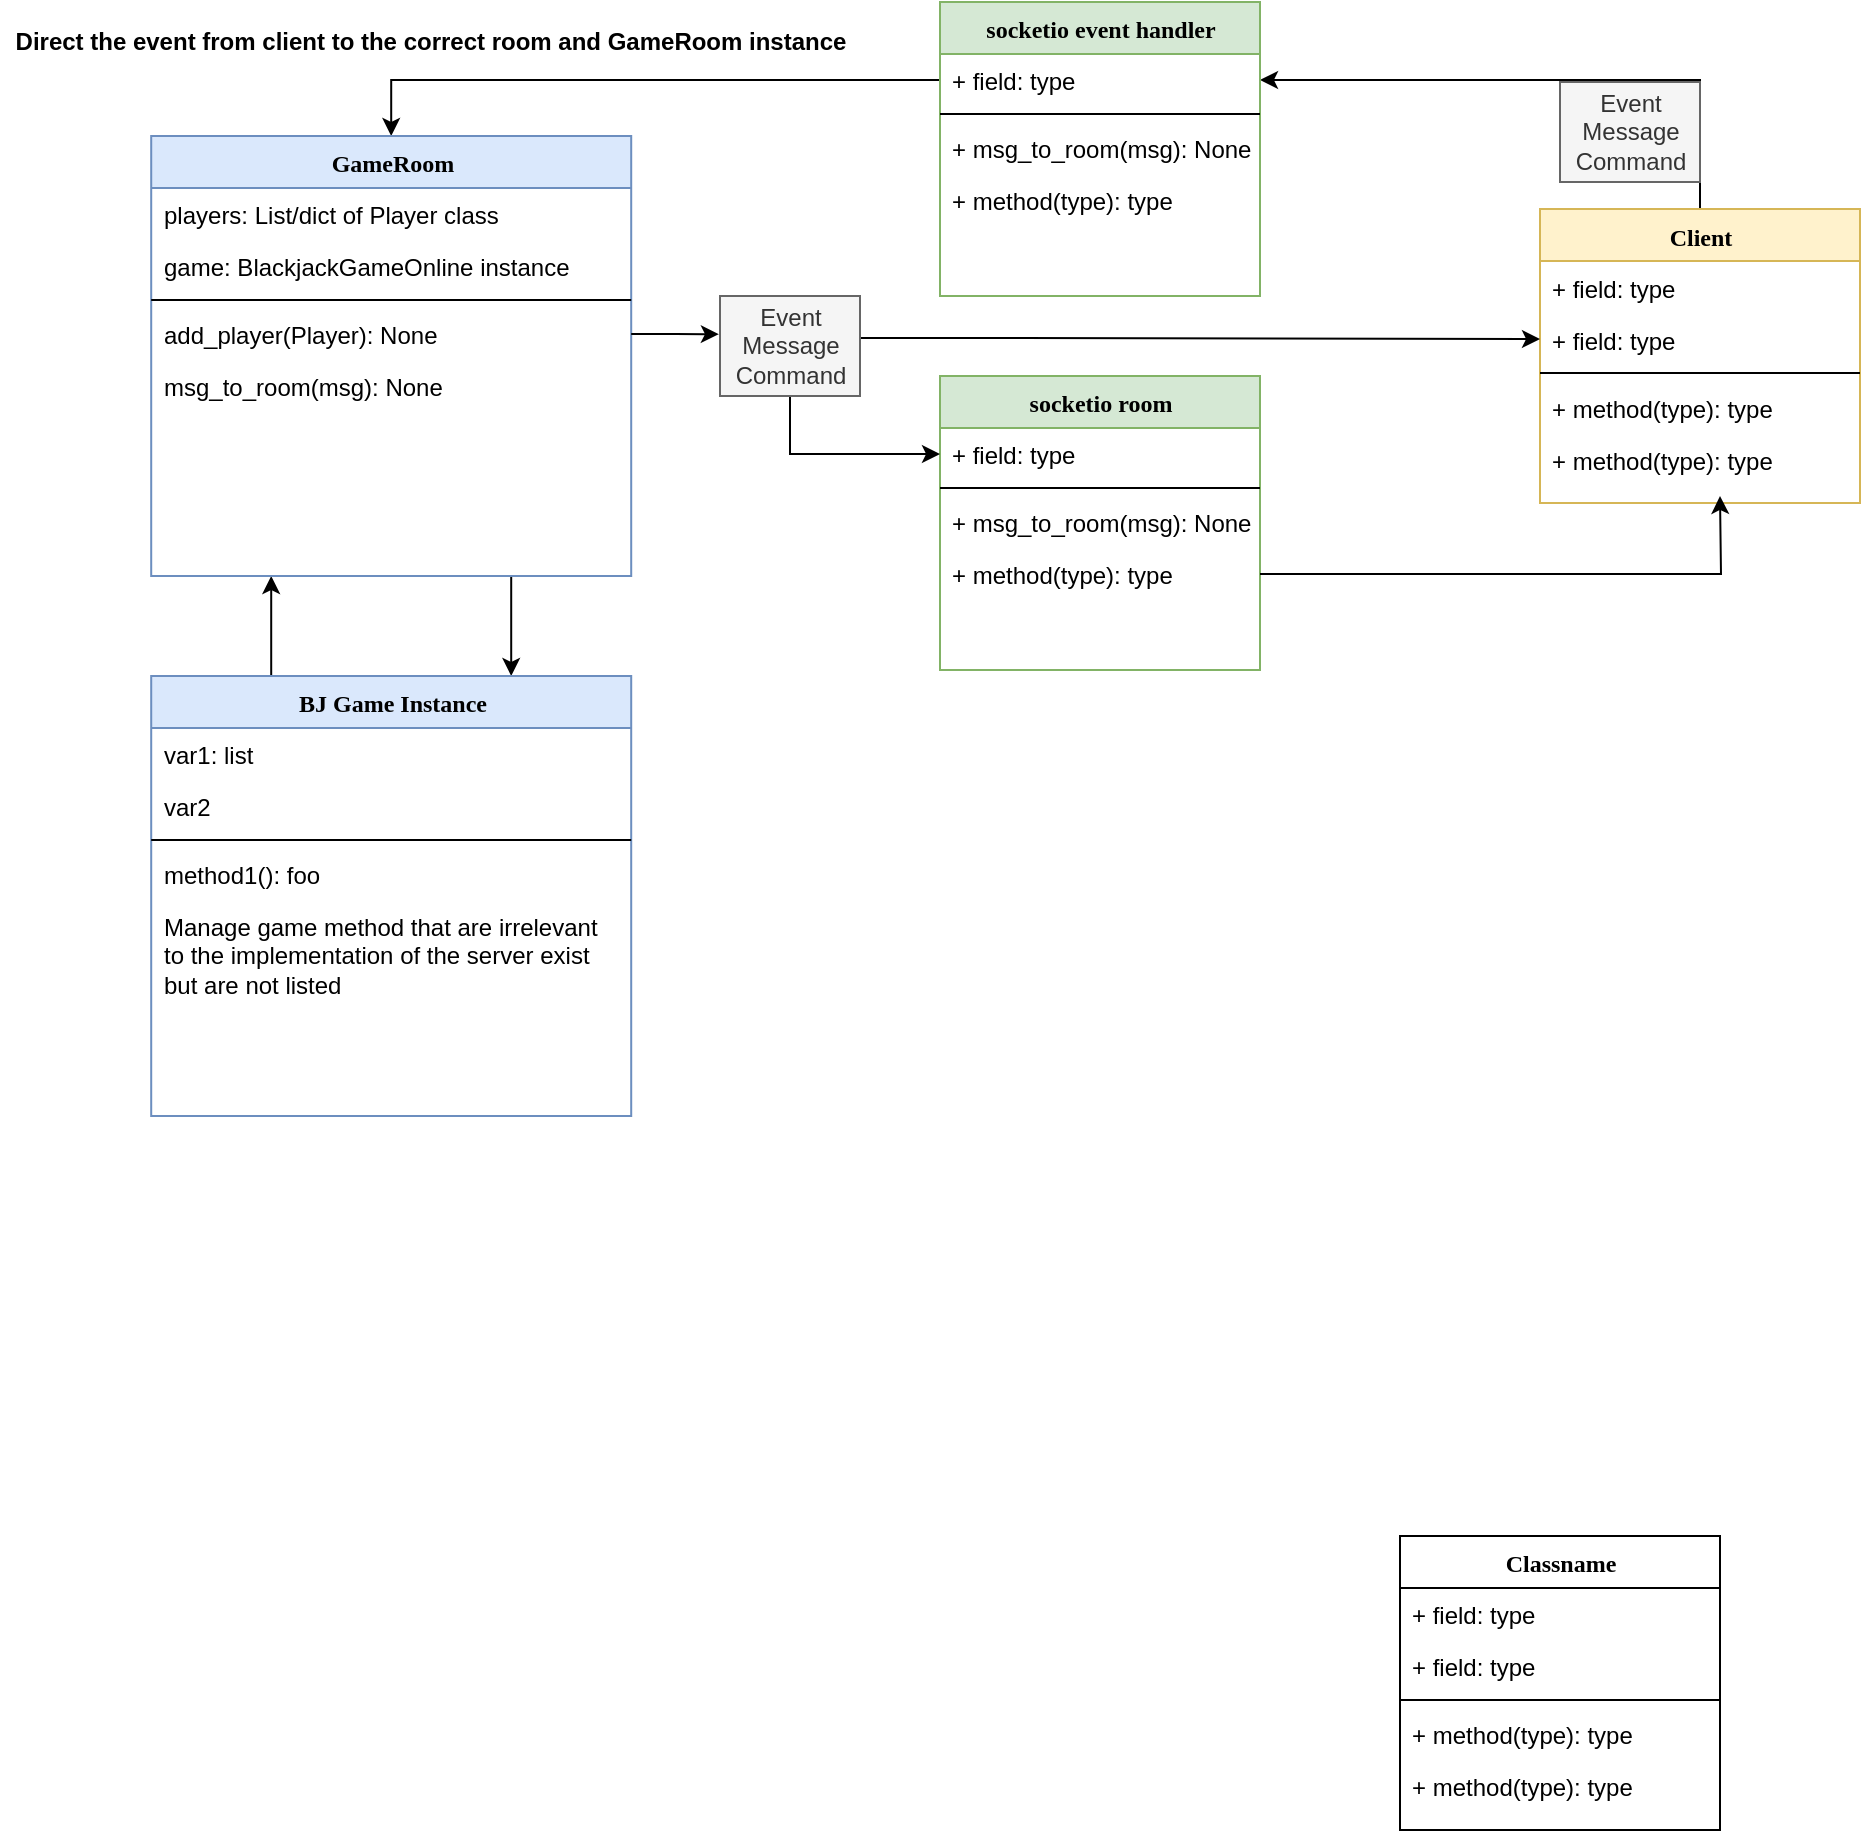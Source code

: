 <mxfile version="13.7.9" type="github">
  <diagram name="Page-1" id="9f46799a-70d6-7492-0946-bef42562c5a5">
    <mxGraphModel dx="1000" dy="1475" grid="1" gridSize="10" guides="1" tooltips="1" connect="1" arrows="1" fold="1" page="1" pageScale="1" pageWidth="1100" pageHeight="850" background="#ffffff" math="0" shadow="0">
      <root>
        <mxCell id="0" />
        <mxCell id="1" parent="0" />
        <mxCell id="c1-qdXzqwXcxVf9ZJ5GA-60" style="edgeStyle=orthogonalEdgeStyle;rounded=0;orthogonalLoop=1;jettySize=auto;html=1;exitX=0.5;exitY=0;exitDx=0;exitDy=0;entryX=1;entryY=0.5;entryDx=0;entryDy=0;" edge="1" parent="1" source="c1-qdXzqwXcxVf9ZJ5GA-22" target="c1-qdXzqwXcxVf9ZJ5GA-54">
          <mxGeometry relative="1" as="geometry">
            <mxPoint x="1000" y="-160" as="targetPoint" />
          </mxGeometry>
        </mxCell>
        <mxCell id="c1-qdXzqwXcxVf9ZJ5GA-28" value="socketio room" style="swimlane;html=1;fontStyle=1;align=center;verticalAlign=top;childLayout=stackLayout;horizontal=1;startSize=26;horizontalStack=0;resizeParent=1;resizeLast=0;collapsible=1;marginBottom=0;swimlaneFillColor=#ffffff;rounded=0;shadow=0;comic=0;labelBackgroundColor=none;strokeWidth=1;fillColor=#d5e8d4;fontFamily=Verdana;fontSize=12;strokeColor=#82b366;" vertex="1" parent="1">
          <mxGeometry x="640" y="40.0" width="160" height="147" as="geometry" />
        </mxCell>
        <mxCell id="c1-qdXzqwXcxVf9ZJ5GA-30" value="+ field: type" style="text;html=1;strokeColor=none;fillColor=none;align=left;verticalAlign=top;spacingLeft=4;spacingRight=4;whiteSpace=wrap;overflow=hidden;rotatable=0;points=[[0,0.5],[1,0.5]];portConstraint=eastwest;" vertex="1" parent="c1-qdXzqwXcxVf9ZJ5GA-28">
          <mxGeometry y="26" width="160" height="26" as="geometry" />
        </mxCell>
        <mxCell id="c1-qdXzqwXcxVf9ZJ5GA-31" value="" style="line;html=1;strokeWidth=1;fillColor=none;align=left;verticalAlign=middle;spacingTop=-1;spacingLeft=3;spacingRight=3;rotatable=0;labelPosition=right;points=[];portConstraint=eastwest;" vertex="1" parent="c1-qdXzqwXcxVf9ZJ5GA-28">
          <mxGeometry y="52" width="160" height="8" as="geometry" />
        </mxCell>
        <mxCell id="c1-qdXzqwXcxVf9ZJ5GA-32" value="+ msg_to_room(msg): None" style="text;html=1;strokeColor=none;fillColor=none;align=left;verticalAlign=top;spacingLeft=4;spacingRight=4;whiteSpace=wrap;overflow=hidden;rotatable=0;points=[[0,0.5],[1,0.5]];portConstraint=eastwest;" vertex="1" parent="c1-qdXzqwXcxVf9ZJ5GA-28">
          <mxGeometry y="60" width="160" height="26" as="geometry" />
        </mxCell>
        <mxCell id="c1-qdXzqwXcxVf9ZJ5GA-33" value="+ method(type): type" style="text;html=1;strokeColor=none;fillColor=none;align=left;verticalAlign=top;spacingLeft=4;spacingRight=4;whiteSpace=wrap;overflow=hidden;rotatable=0;points=[[0,0.5],[1,0.5]];portConstraint=eastwest;" vertex="1" parent="c1-qdXzqwXcxVf9ZJ5GA-28">
          <mxGeometry y="86" width="160" height="26" as="geometry" />
        </mxCell>
        <mxCell id="78961159f06e98e8-108" value="Classname" style="swimlane;html=1;fontStyle=1;align=center;verticalAlign=top;childLayout=stackLayout;horizontal=1;startSize=26;horizontalStack=0;resizeParent=1;resizeLast=0;collapsible=1;marginBottom=0;swimlaneFillColor=#ffffff;rounded=0;shadow=0;comic=0;labelBackgroundColor=none;strokeWidth=1;fillColor=none;fontFamily=Verdana;fontSize=12" parent="1" vertex="1">
          <mxGeometry x="870" y="620.0" width="160" height="147" as="geometry" />
        </mxCell>
        <mxCell id="78961159f06e98e8-109" value="+ field: type" style="text;html=1;strokeColor=none;fillColor=none;align=left;verticalAlign=top;spacingLeft=4;spacingRight=4;whiteSpace=wrap;overflow=hidden;rotatable=0;points=[[0,0.5],[1,0.5]];portConstraint=eastwest;" parent="78961159f06e98e8-108" vertex="1">
          <mxGeometry y="26" width="160" height="26" as="geometry" />
        </mxCell>
        <mxCell id="78961159f06e98e8-110" value="+ field: type" style="text;html=1;strokeColor=none;fillColor=none;align=left;verticalAlign=top;spacingLeft=4;spacingRight=4;whiteSpace=wrap;overflow=hidden;rotatable=0;points=[[0,0.5],[1,0.5]];portConstraint=eastwest;" parent="78961159f06e98e8-108" vertex="1">
          <mxGeometry y="52" width="160" height="26" as="geometry" />
        </mxCell>
        <mxCell id="78961159f06e98e8-116" value="" style="line;html=1;strokeWidth=1;fillColor=none;align=left;verticalAlign=middle;spacingTop=-1;spacingLeft=3;spacingRight=3;rotatable=0;labelPosition=right;points=[];portConstraint=eastwest;" parent="78961159f06e98e8-108" vertex="1">
          <mxGeometry y="78" width="160" height="8" as="geometry" />
        </mxCell>
        <mxCell id="78961159f06e98e8-117" value="+ method(type): type" style="text;html=1;strokeColor=none;fillColor=none;align=left;verticalAlign=top;spacingLeft=4;spacingRight=4;whiteSpace=wrap;overflow=hidden;rotatable=0;points=[[0,0.5],[1,0.5]];portConstraint=eastwest;" parent="78961159f06e98e8-108" vertex="1">
          <mxGeometry y="86" width="160" height="26" as="geometry" />
        </mxCell>
        <mxCell id="78961159f06e98e8-120" value="+ method(type): type" style="text;html=1;strokeColor=none;fillColor=none;align=left;verticalAlign=top;spacingLeft=4;spacingRight=4;whiteSpace=wrap;overflow=hidden;rotatable=0;points=[[0,0.5],[1,0.5]];portConstraint=eastwest;" parent="78961159f06e98e8-108" vertex="1">
          <mxGeometry y="112" width="160" height="26" as="geometry" />
        </mxCell>
        <mxCell id="c1-qdXzqwXcxVf9ZJ5GA-45" style="edgeStyle=orthogonalEdgeStyle;rounded=0;orthogonalLoop=1;jettySize=auto;html=1;exitX=0.75;exitY=1;exitDx=0;exitDy=0;entryX=0.75;entryY=0;entryDx=0;entryDy=0;" edge="1" parent="1" source="c1-qdXzqwXcxVf9ZJ5GA-1" target="c1-qdXzqwXcxVf9ZJ5GA-39">
          <mxGeometry relative="1" as="geometry" />
        </mxCell>
        <mxCell id="c1-qdXzqwXcxVf9ZJ5GA-46" style="edgeStyle=orthogonalEdgeStyle;rounded=0;orthogonalLoop=1;jettySize=auto;html=1;exitX=0.25;exitY=0;exitDx=0;exitDy=0;entryX=0.25;entryY=1;entryDx=0;entryDy=0;" edge="1" parent="1" source="c1-qdXzqwXcxVf9ZJ5GA-39" target="c1-qdXzqwXcxVf9ZJ5GA-1">
          <mxGeometry relative="1" as="geometry" />
        </mxCell>
        <mxCell id="c1-qdXzqwXcxVf9ZJ5GA-59" style="edgeStyle=orthogonalEdgeStyle;rounded=0;orthogonalLoop=1;jettySize=auto;html=1;exitX=0;exitY=0.5;exitDx=0;exitDy=0;entryX=0.5;entryY=0;entryDx=0;entryDy=0;" edge="1" parent="1" source="c1-qdXzqwXcxVf9ZJ5GA-54" target="c1-qdXzqwXcxVf9ZJ5GA-1">
          <mxGeometry relative="1" as="geometry" />
        </mxCell>
        <mxCell id="c1-qdXzqwXcxVf9ZJ5GA-61" value="Direct the event from client to the correct room and GameRoom instance" style="text;html=1;align=center;verticalAlign=middle;resizable=0;points=[];autosize=1;fontStyle=1" vertex="1" parent="1">
          <mxGeometry x="170" y="-137" width="430" height="20" as="geometry" />
        </mxCell>
        <mxCell id="c1-qdXzqwXcxVf9ZJ5GA-63" value="Event&lt;br&gt;Message&lt;br&gt;Command" style="text;html=1;align=center;verticalAlign=middle;resizable=0;points=[];autosize=1;fillColor=#f5f5f5;strokeColor=#666666;fontColor=#333333;" vertex="1" parent="1">
          <mxGeometry x="950" y="-107" width="70" height="50" as="geometry" />
        </mxCell>
        <mxCell id="c1-qdXzqwXcxVf9ZJ5GA-53" value="socketio event handler" style="swimlane;html=1;fontStyle=1;align=center;verticalAlign=top;childLayout=stackLayout;horizontal=1;startSize=26;horizontalStack=0;resizeParent=1;resizeLast=0;collapsible=1;marginBottom=0;swimlaneFillColor=#ffffff;rounded=0;shadow=0;comic=0;labelBackgroundColor=none;strokeWidth=1;fillColor=#d5e8d4;fontFamily=Verdana;fontSize=12;strokeColor=#82b366;" vertex="1" parent="1">
          <mxGeometry x="640" y="-147.0" width="160" height="147" as="geometry" />
        </mxCell>
        <mxCell id="c1-qdXzqwXcxVf9ZJ5GA-54" value="+ field: type" style="text;html=1;strokeColor=none;fillColor=none;align=left;verticalAlign=top;spacingLeft=4;spacingRight=4;whiteSpace=wrap;overflow=hidden;rotatable=0;points=[[0,0.5],[1,0.5]];portConstraint=eastwest;" vertex="1" parent="c1-qdXzqwXcxVf9ZJ5GA-53">
          <mxGeometry y="26" width="160" height="26" as="geometry" />
        </mxCell>
        <mxCell id="c1-qdXzqwXcxVf9ZJ5GA-55" value="" style="line;html=1;strokeWidth=1;fillColor=none;align=left;verticalAlign=middle;spacingTop=-1;spacingLeft=3;spacingRight=3;rotatable=0;labelPosition=right;points=[];portConstraint=eastwest;" vertex="1" parent="c1-qdXzqwXcxVf9ZJ5GA-53">
          <mxGeometry y="52" width="160" height="8" as="geometry" />
        </mxCell>
        <mxCell id="c1-qdXzqwXcxVf9ZJ5GA-56" value="+ msg_to_room(msg): None" style="text;html=1;strokeColor=none;fillColor=none;align=left;verticalAlign=top;spacingLeft=4;spacingRight=4;whiteSpace=wrap;overflow=hidden;rotatable=0;points=[[0,0.5],[1,0.5]];portConstraint=eastwest;" vertex="1" parent="c1-qdXzqwXcxVf9ZJ5GA-53">
          <mxGeometry y="60" width="160" height="26" as="geometry" />
        </mxCell>
        <mxCell id="c1-qdXzqwXcxVf9ZJ5GA-57" value="+ method(type): type" style="text;html=1;strokeColor=none;fillColor=none;align=left;verticalAlign=top;spacingLeft=4;spacingRight=4;whiteSpace=wrap;overflow=hidden;rotatable=0;points=[[0,0.5],[1,0.5]];portConstraint=eastwest;" vertex="1" parent="c1-qdXzqwXcxVf9ZJ5GA-53">
          <mxGeometry y="86" width="160" height="26" as="geometry" />
        </mxCell>
        <mxCell id="c1-qdXzqwXcxVf9ZJ5GA-22" value="Client" style="swimlane;html=1;fontStyle=1;align=center;verticalAlign=top;childLayout=stackLayout;horizontal=1;startSize=26;horizontalStack=0;resizeParent=1;resizeLast=0;collapsible=1;marginBottom=0;swimlaneFillColor=#ffffff;rounded=0;shadow=0;comic=0;labelBackgroundColor=none;strokeWidth=1;fillColor=#fff2cc;fontFamily=Verdana;fontSize=12;strokeColor=#d6b656;" vertex="1" parent="1">
          <mxGeometry x="940" y="-43.5" width="160" height="147" as="geometry" />
        </mxCell>
        <mxCell id="c1-qdXzqwXcxVf9ZJ5GA-23" value="+ field: type" style="text;html=1;strokeColor=none;fillColor=none;align=left;verticalAlign=top;spacingLeft=4;spacingRight=4;whiteSpace=wrap;overflow=hidden;rotatable=0;points=[[0,0.5],[1,0.5]];portConstraint=eastwest;" vertex="1" parent="c1-qdXzqwXcxVf9ZJ5GA-22">
          <mxGeometry y="26" width="160" height="26" as="geometry" />
        </mxCell>
        <mxCell id="c1-qdXzqwXcxVf9ZJ5GA-24" value="+ field: type" style="text;html=1;strokeColor=none;fillColor=none;align=left;verticalAlign=top;spacingLeft=4;spacingRight=4;whiteSpace=wrap;overflow=hidden;rotatable=0;points=[[0,0.5],[1,0.5]];portConstraint=eastwest;" vertex="1" parent="c1-qdXzqwXcxVf9ZJ5GA-22">
          <mxGeometry y="52" width="160" height="26" as="geometry" />
        </mxCell>
        <mxCell id="c1-qdXzqwXcxVf9ZJ5GA-25" value="" style="line;html=1;strokeWidth=1;fillColor=none;align=left;verticalAlign=middle;spacingTop=-1;spacingLeft=3;spacingRight=3;rotatable=0;labelPosition=right;points=[];portConstraint=eastwest;" vertex="1" parent="c1-qdXzqwXcxVf9ZJ5GA-22">
          <mxGeometry y="78" width="160" height="8" as="geometry" />
        </mxCell>
        <mxCell id="c1-qdXzqwXcxVf9ZJ5GA-26" value="+ method(type): type" style="text;html=1;strokeColor=none;fillColor=none;align=left;verticalAlign=top;spacingLeft=4;spacingRight=4;whiteSpace=wrap;overflow=hidden;rotatable=0;points=[[0,0.5],[1,0.5]];portConstraint=eastwest;" vertex="1" parent="c1-qdXzqwXcxVf9ZJ5GA-22">
          <mxGeometry y="86" width="160" height="26" as="geometry" />
        </mxCell>
        <mxCell id="c1-qdXzqwXcxVf9ZJ5GA-27" value="+ method(type): type" style="text;html=1;strokeColor=none;fillColor=none;align=left;verticalAlign=top;spacingLeft=4;spacingRight=4;whiteSpace=wrap;overflow=hidden;rotatable=0;points=[[0,0.5],[1,0.5]];portConstraint=eastwest;" vertex="1" parent="c1-qdXzqwXcxVf9ZJ5GA-22">
          <mxGeometry y="112" width="160" height="26" as="geometry" />
        </mxCell>
        <mxCell id="c1-qdXzqwXcxVf9ZJ5GA-67" style="edgeStyle=orthogonalEdgeStyle;rounded=0;orthogonalLoop=1;jettySize=auto;html=1;exitX=1;exitY=0.5;exitDx=0;exitDy=0;" edge="1" parent="1" source="c1-qdXzqwXcxVf9ZJ5GA-33">
          <mxGeometry relative="1" as="geometry">
            <mxPoint x="1030" y="100" as="targetPoint" />
          </mxGeometry>
        </mxCell>
        <mxCell id="c1-qdXzqwXcxVf9ZJ5GA-72" style="edgeStyle=orthogonalEdgeStyle;rounded=0;orthogonalLoop=1;jettySize=auto;html=1;entryX=0;entryY=0.5;entryDx=0;entryDy=0;" edge="1" parent="1" source="c1-qdXzqwXcxVf9ZJ5GA-68" target="c1-qdXzqwXcxVf9ZJ5GA-24">
          <mxGeometry relative="1" as="geometry">
            <Array as="points">
              <mxPoint x="680" y="21" />
              <mxPoint x="680" y="21" />
            </Array>
          </mxGeometry>
        </mxCell>
        <mxCell id="c1-qdXzqwXcxVf9ZJ5GA-75" style="edgeStyle=orthogonalEdgeStyle;rounded=0;orthogonalLoop=1;jettySize=auto;html=1;entryX=0;entryY=0.5;entryDx=0;entryDy=0;" edge="1" parent="1" source="c1-qdXzqwXcxVf9ZJ5GA-68" target="c1-qdXzqwXcxVf9ZJ5GA-30">
          <mxGeometry relative="1" as="geometry">
            <mxPoint x="565" y="70" as="targetPoint" />
          </mxGeometry>
        </mxCell>
        <mxCell id="c1-qdXzqwXcxVf9ZJ5GA-68" value="Event&lt;br&gt;Message&lt;br&gt;Command" style="text;html=1;align=center;verticalAlign=middle;resizable=0;points=[];autosize=1;fillColor=#f5f5f5;strokeColor=#666666;fontColor=#333333;" vertex="1" parent="1">
          <mxGeometry x="530" width="70" height="50" as="geometry" />
        </mxCell>
        <mxCell id="c1-qdXzqwXcxVf9ZJ5GA-1" value="GameRoom" style="swimlane;html=1;fontStyle=1;align=center;verticalAlign=top;childLayout=stackLayout;horizontal=1;startSize=26;horizontalStack=0;resizeParent=1;resizeLast=0;collapsible=1;marginBottom=0;swimlaneFillColor=#ffffff;rounded=0;shadow=0;comic=0;labelBackgroundColor=none;strokeWidth=1;fillColor=#dae8fc;fontFamily=Verdana;fontSize=12;strokeColor=#6c8ebf;" vertex="1" parent="1">
          <mxGeometry x="245.6" y="-80" width="240" height="220" as="geometry" />
        </mxCell>
        <mxCell id="c1-qdXzqwXcxVf9ZJ5GA-2" value="players: List/dict of Player class" style="text;html=1;strokeColor=none;fillColor=none;align=left;verticalAlign=top;spacingLeft=4;spacingRight=4;whiteSpace=wrap;overflow=hidden;rotatable=0;points=[[0,0.5],[1,0.5]];portConstraint=eastwest;" vertex="1" parent="c1-qdXzqwXcxVf9ZJ5GA-1">
          <mxGeometry y="26" width="240" height="26" as="geometry" />
        </mxCell>
        <mxCell id="c1-qdXzqwXcxVf9ZJ5GA-3" value="game: BlackjackGameOnline instance&lt;br&gt;&amp;nbsp;" style="text;html=1;strokeColor=none;fillColor=none;align=left;verticalAlign=top;spacingLeft=4;spacingRight=4;whiteSpace=wrap;overflow=hidden;rotatable=0;points=[[0,0.5],[1,0.5]];portConstraint=eastwest;" vertex="1" parent="c1-qdXzqwXcxVf9ZJ5GA-1">
          <mxGeometry y="52" width="240" height="26" as="geometry" />
        </mxCell>
        <mxCell id="c1-qdXzqwXcxVf9ZJ5GA-4" value="" style="line;html=1;strokeWidth=1;fillColor=none;align=left;verticalAlign=middle;spacingTop=-1;spacingLeft=3;spacingRight=3;rotatable=0;labelPosition=right;points=[];portConstraint=eastwest;" vertex="1" parent="c1-qdXzqwXcxVf9ZJ5GA-1">
          <mxGeometry y="78" width="240" height="8" as="geometry" />
        </mxCell>
        <mxCell id="c1-qdXzqwXcxVf9ZJ5GA-5" value="add_player(Player): None" style="text;html=1;strokeColor=none;fillColor=none;align=left;verticalAlign=top;spacingLeft=4;spacingRight=4;whiteSpace=wrap;overflow=hidden;rotatable=0;points=[[0,0.5],[1,0.5]];portConstraint=eastwest;" vertex="1" parent="c1-qdXzqwXcxVf9ZJ5GA-1">
          <mxGeometry y="86" width="240" height="26" as="geometry" />
        </mxCell>
        <mxCell id="c1-qdXzqwXcxVf9ZJ5GA-6" value="msg_to_room(msg): None" style="text;html=1;strokeColor=none;fillColor=none;align=left;verticalAlign=top;spacingLeft=4;spacingRight=4;whiteSpace=wrap;overflow=hidden;rotatable=0;points=[[0,0.5],[1,0.5]];portConstraint=eastwest;" vertex="1" parent="c1-qdXzqwXcxVf9ZJ5GA-1">
          <mxGeometry y="112" width="240" height="26" as="geometry" />
        </mxCell>
        <mxCell id="c1-qdXzqwXcxVf9ZJ5GA-39" value="BJ Game Instance" style="swimlane;html=1;fontStyle=1;align=center;verticalAlign=top;childLayout=stackLayout;horizontal=1;startSize=26;horizontalStack=0;resizeParent=1;resizeLast=0;collapsible=1;marginBottom=0;swimlaneFillColor=#ffffff;rounded=0;shadow=0;comic=0;labelBackgroundColor=none;strokeWidth=1;fillColor=#dae8fc;fontFamily=Verdana;fontSize=12;strokeColor=#6c8ebf;" vertex="1" parent="1">
          <mxGeometry x="245.6" y="190" width="240" height="220" as="geometry" />
        </mxCell>
        <mxCell id="c1-qdXzqwXcxVf9ZJ5GA-40" value="var1: list" style="text;html=1;strokeColor=none;fillColor=none;align=left;verticalAlign=top;spacingLeft=4;spacingRight=4;whiteSpace=wrap;overflow=hidden;rotatable=0;points=[[0,0.5],[1,0.5]];portConstraint=eastwest;" vertex="1" parent="c1-qdXzqwXcxVf9ZJ5GA-39">
          <mxGeometry y="26" width="240" height="26" as="geometry" />
        </mxCell>
        <mxCell id="c1-qdXzqwXcxVf9ZJ5GA-41" value="var2&amp;nbsp;" style="text;html=1;strokeColor=none;fillColor=none;align=left;verticalAlign=top;spacingLeft=4;spacingRight=4;whiteSpace=wrap;overflow=hidden;rotatable=0;points=[[0,0.5],[1,0.5]];portConstraint=eastwest;" vertex="1" parent="c1-qdXzqwXcxVf9ZJ5GA-39">
          <mxGeometry y="52" width="240" height="26" as="geometry" />
        </mxCell>
        <mxCell id="c1-qdXzqwXcxVf9ZJ5GA-42" value="" style="line;html=1;strokeWidth=1;fillColor=none;align=left;verticalAlign=middle;spacingTop=-1;spacingLeft=3;spacingRight=3;rotatable=0;labelPosition=right;points=[];portConstraint=eastwest;" vertex="1" parent="c1-qdXzqwXcxVf9ZJ5GA-39">
          <mxGeometry y="78" width="240" height="8" as="geometry" />
        </mxCell>
        <mxCell id="c1-qdXzqwXcxVf9ZJ5GA-43" value="method1(): foo" style="text;html=1;strokeColor=none;fillColor=none;align=left;verticalAlign=top;spacingLeft=4;spacingRight=4;whiteSpace=wrap;overflow=hidden;rotatable=0;points=[[0,0.5],[1,0.5]];portConstraint=eastwest;" vertex="1" parent="c1-qdXzqwXcxVf9ZJ5GA-39">
          <mxGeometry y="86" width="240" height="26" as="geometry" />
        </mxCell>
        <mxCell id="c1-qdXzqwXcxVf9ZJ5GA-48" value="Manage game method that are irrelevant to the implementation of the server exist but are not listed" style="text;html=1;strokeColor=none;fillColor=none;align=left;verticalAlign=top;spacingLeft=4;spacingRight=4;whiteSpace=wrap;overflow=hidden;rotatable=0;points=[[0,0.5],[1,0.5]];portConstraint=eastwest;" vertex="1" parent="c1-qdXzqwXcxVf9ZJ5GA-39">
          <mxGeometry y="112" width="240" height="58" as="geometry" />
        </mxCell>
        <mxCell id="c1-qdXzqwXcxVf9ZJ5GA-71" style="edgeStyle=orthogonalEdgeStyle;rounded=0;orthogonalLoop=1;jettySize=auto;html=1;exitX=1;exitY=0.5;exitDx=0;exitDy=0;entryX=-0.008;entryY=0.382;entryDx=0;entryDy=0;entryPerimeter=0;" edge="1" parent="1" source="c1-qdXzqwXcxVf9ZJ5GA-5" target="c1-qdXzqwXcxVf9ZJ5GA-68">
          <mxGeometry relative="1" as="geometry" />
        </mxCell>
      </root>
    </mxGraphModel>
  </diagram>
</mxfile>
